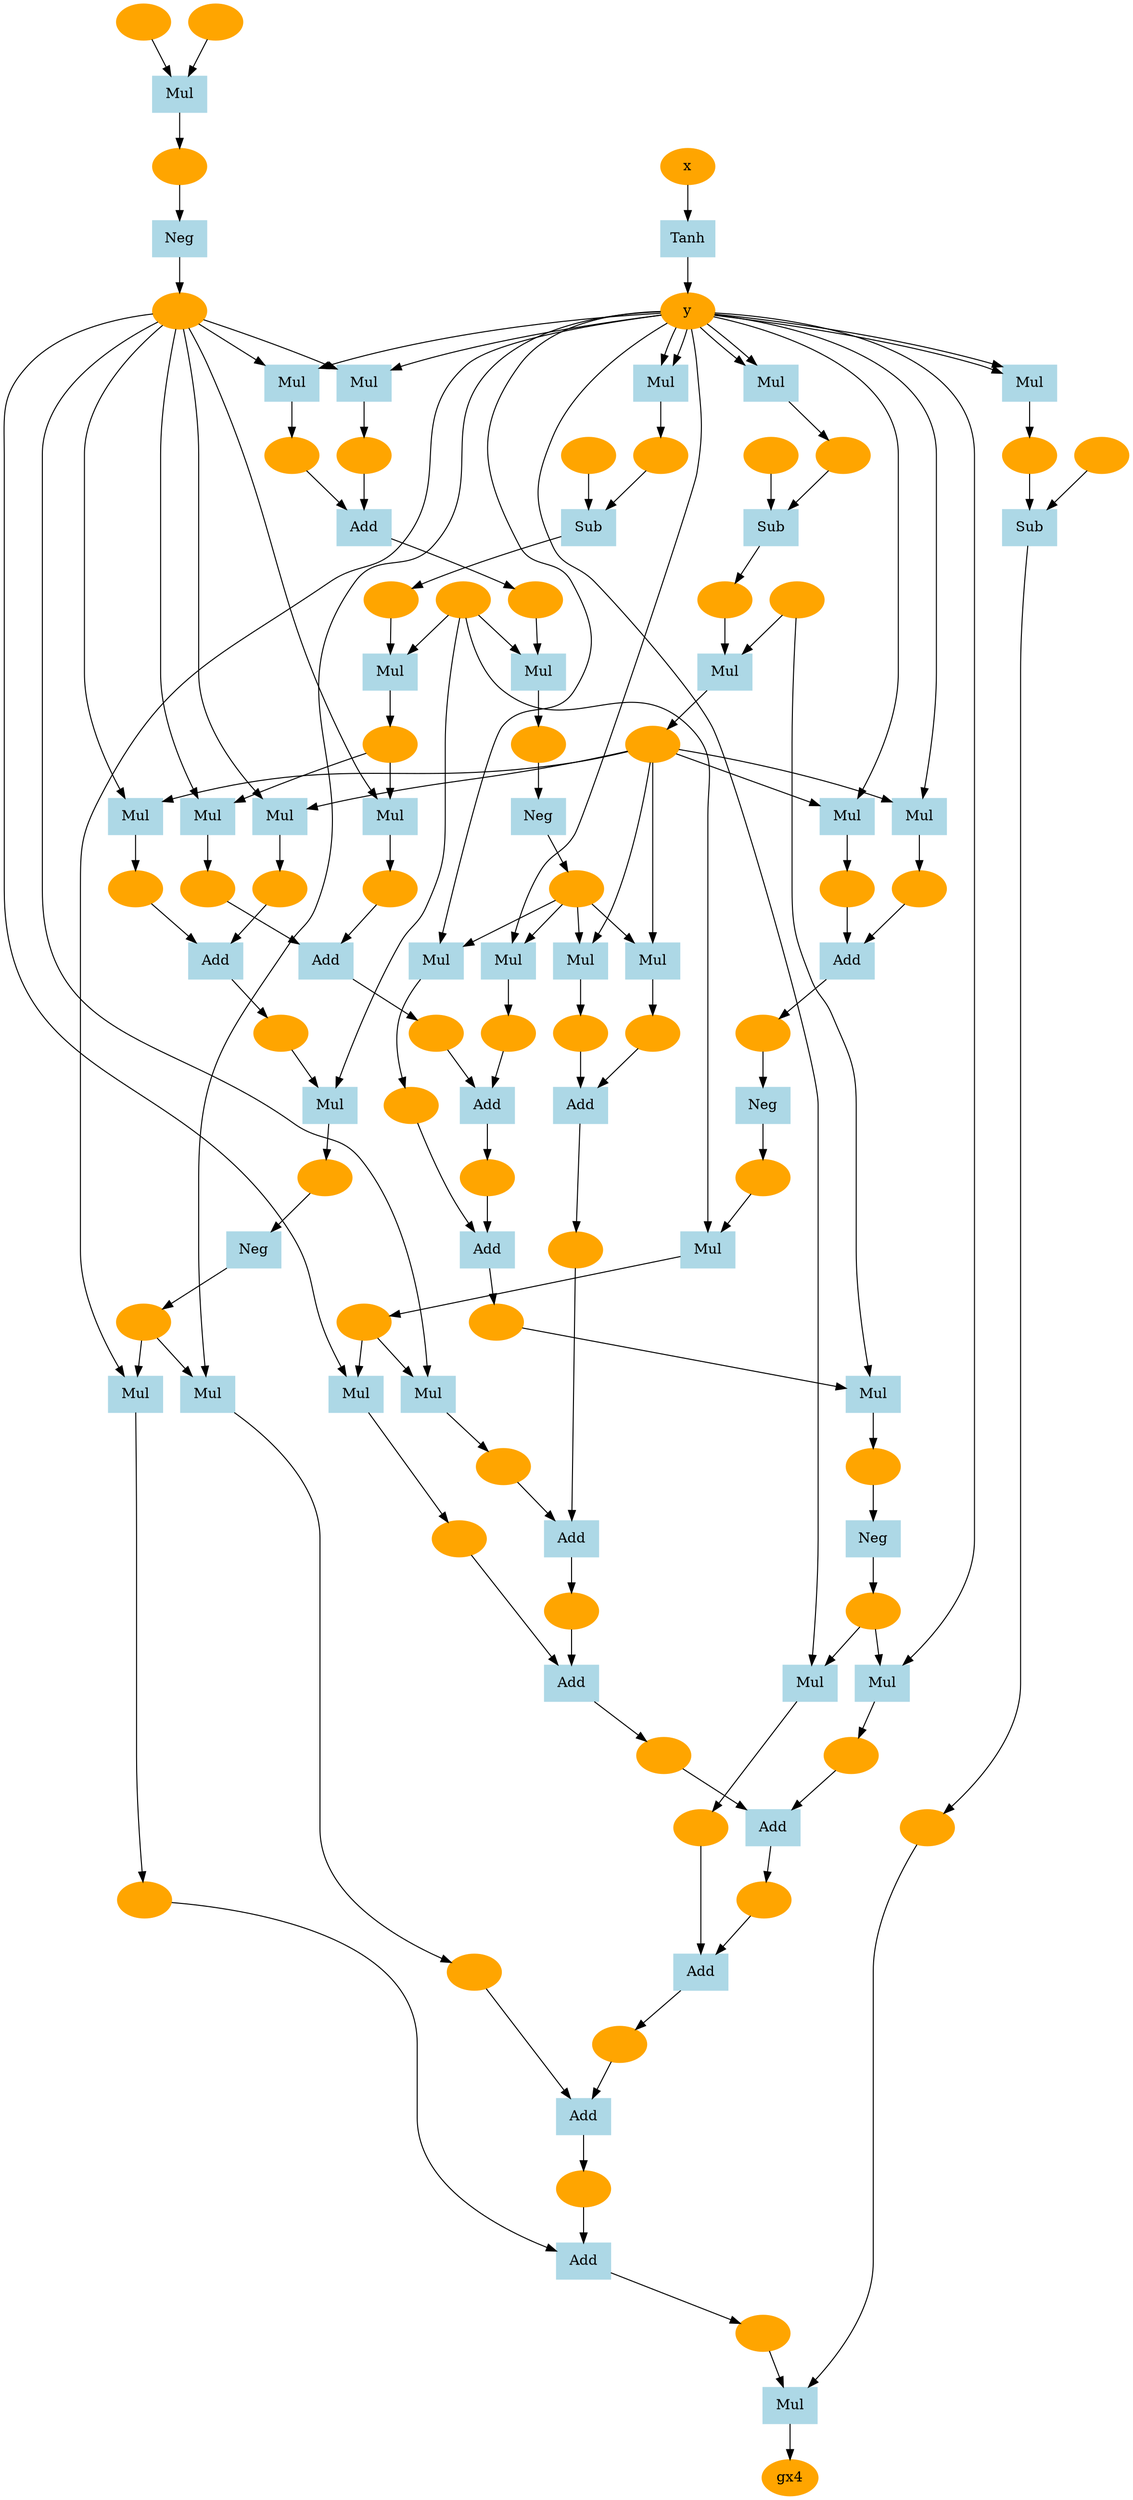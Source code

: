 digraph g {
140527717438656 [label="gx4", color=orange, style=filled]
140527717438560 [label="Mul", color=lightblue, style=filled, shape=box]
140527717432960 -> 140527717438560
140527717438464 -> 140527717438560
140527717438560 -> 140527717438656
140527717432960 [label="", color=orange, style=filled]
140527717438464 [label="", color=orange, style=filled]
140527717438272 [label="Sub", color=lightblue, style=filled, shape=box]
140527717438368 -> 140527717438272
140527717438176 -> 140527717438272
140527717438272 -> 140527717438464
140527717438368 [label="", color=orange, style=filled]
140527717438176 [label="", color=orange, style=filled]
140527717437696 [label="Mul", color=lightblue, style=filled, shape=box]
140527670995168 -> 140527717437696
140527670995168 -> 140527717437696
140527717437696 -> 140527717438176
140527670995168 [label="y", color=orange, style=filled]
140527670995168 [label="y", color=orange, style=filled]
140527670993680 [label="Tanh", color=lightblue, style=filled, shape=box]
140527664919984 -> 140527670993680
140527670993680 -> 140527670995168
140527664919984 [label="x", color=orange, style=filled]
140527717432864 [label="Add", color=lightblue, style=filled, shape=box]
140527717432768 -> 140527717432864
140527717432480 -> 140527717432864
140527717432864 -> 140527717432960
140527717432768 [label="", color=orange, style=filled]
140527717432480 [label="", color=orange, style=filled]
140527717432384 [label="Mul", color=lightblue, style=filled, shape=box]
140527670995168 -> 140527717432384
140527717429408 -> 140527717432384
140527717432384 -> 140527717432480
140527670995168 [label="y", color=orange, style=filled]
140527717429408 [label="", color=orange, style=filled]
140527717416768 [label="Neg", color=lightblue, style=filled, shape=box]
140527717416480 -> 140527717416768
140527717416768 -> 140527717429408
140527717416480 [label="", color=orange, style=filled]
140527717416384 [label="Mul", color=lightblue, style=filled, shape=box]
140527722114256 -> 140527717416384
140527717416000 -> 140527717416384
140527717416384 -> 140527717416480
140527722114256 [label="", color=orange, style=filled]
140527717416000 [label="", color=orange, style=filled]
140527717415904 [label="Add", color=lightblue, style=filled, shape=box]
140527717415136 -> 140527717415904
140527717415520 -> 140527717415904
140527717415904 -> 140527717416000
140527717415136 [label="", color=orange, style=filled]
140527717415520 [label="", color=orange, style=filled]
140527717415424 [label="Mul", color=lightblue, style=filled, shape=box]
140527717364112 -> 140527717415424
140527717413216 -> 140527717415424
140527717415424 -> 140527717415520
140527717364112 [label="", color=orange, style=filled]
140527717413216 [label="", color=orange, style=filled]
140527722114736 [label="Mul", color=lightblue, style=filled, shape=box]
140527717412928 -> 140527722114736
140527717405024 -> 140527722114736
140527722114736 -> 140527717413216
140527717412928 [label="", color=orange, style=filled]
140527717405024 [label="", color=orange, style=filled]
140527717408576 [label="Sub", color=lightblue, style=filled, shape=box]
140527717408672 -> 140527717408576
140527717408480 -> 140527717408576
140527717408576 -> 140527717412928
140527717408672 [label="", color=orange, style=filled]
140527717408480 [label="", color=orange, style=filled]
140527717408192 [label="Mul", color=lightblue, style=filled, shape=box]
140527670995168 -> 140527717408192
140527670995168 -> 140527717408192
140527717408192 -> 140527717408480
140527670995168 [label="y", color=orange, style=filled]
140527670995168 [label="y", color=orange, style=filled]
140527717364304 [label="Neg", color=lightblue, style=filled, shape=box]
140527717322608 -> 140527717364304
140527717364304 -> 140527717364112
140527717322608 [label="", color=orange, style=filled]
140527722174400 [label="Mul", color=lightblue, style=filled, shape=box]
140527722112672 -> 140527722174400
140527722173248 -> 140527722174400
140527722174400 -> 140527717322608
140527722112672 [label="", color=orange, style=filled]
140527722173248 [label="", color=orange, style=filled]
140527717415040 [label="Mul", color=lightblue, style=filled, shape=box]
140527717364112 -> 140527717415040
140527717413216 -> 140527717415040
140527717415040 -> 140527717415136
140527717364112 [label="", color=orange, style=filled]
140527717413216 [label="", color=orange, style=filled]
140527717432672 [label="Add", color=lightblue, style=filled, shape=box]
140527717432192 -> 140527717432672
140527717432288 -> 140527717432672
140527717432672 -> 140527717432768
140527717432192 [label="", color=orange, style=filled]
140527717432288 [label="", color=orange, style=filled]
140527717431808 [label="Mul", color=lightblue, style=filled, shape=box]
140527670995168 -> 140527717431808
140527717429408 -> 140527717431808
140527717431808 -> 140527717432288
140527670995168 [label="y", color=orange, style=filled]
140527717429408 [label="", color=orange, style=filled]
140527717432096 [label="Add", color=lightblue, style=filled, shape=box]
140527717432000 -> 140527717432096
140527717431712 -> 140527717432096
140527717432096 -> 140527717432192
140527717432000 [label="", color=orange, style=filled]
140527717431712 [label="", color=orange, style=filled]
140527717431616 [label="Mul", color=lightblue, style=filled, shape=box]
140527670995168 -> 140527717431616
140527717431328 -> 140527717431616
140527717431616 -> 140527717431712
140527670995168 [label="y", color=orange, style=filled]
140527717431328 [label="", color=orange, style=filled]
140527717430848 [label="Neg", color=lightblue, style=filled, shape=box]
140527717413408 -> 140527717430848
140527717430848 -> 140527717431328
140527717413408 [label="", color=orange, style=filled]
140527717413312 [label="Mul", color=lightblue, style=filled, shape=box]
140527717407616 -> 140527717413312
140527717405024 -> 140527717413312
140527717413312 -> 140527717413408
140527717407616 [label="", color=orange, style=filled]
140527717405024 [label="", color=orange, style=filled]
140527717407520 [label="Add", color=lightblue, style=filled, shape=box]
140527717407424 -> 140527717407520
140527717407136 -> 140527717407520
140527717407520 -> 140527717407616
140527717407424 [label="", color=orange, style=filled]
140527717407136 [label="", color=orange, style=filled]
140527717407040 [label="Mul", color=lightblue, style=filled, shape=box]
140527670995168 -> 140527717407040
140527717406752 -> 140527717407040
140527717407040 -> 140527717407136
140527670995168 [label="y", color=orange, style=filled]
140527717406752 [label="", color=orange, style=filled]
140527717406272 [label="Neg", color=lightblue, style=filled, shape=box]
140527717405408 -> 140527717406272
140527717406272 -> 140527717406752
140527717405408 [label="", color=orange, style=filled]
140527717405312 [label="Mul", color=lightblue, style=filled, shape=box]
140527717367664 -> 140527717405312
140527722114256 -> 140527717405312
140527717405312 -> 140527717405408
140527717367664 [label="", color=orange, style=filled]
140527722114256 [label="", color=orange, style=filled]
140527717366752 [label="Add", color=lightblue, style=filled, shape=box]
140527717364352 -> 140527717366752
140527717367424 -> 140527717366752
140527717366752 -> 140527717367664
140527717364352 [label="", color=orange, style=filled]
140527717367424 [label="", color=orange, style=filled]
140527717364832 [label="Mul", color=lightblue, style=filled, shape=box]
140527670995168 -> 140527717364832
140527717364112 -> 140527717364832
140527717364832 -> 140527717367424
140527670995168 [label="y", color=orange, style=filled]
140527717364112 [label="", color=orange, style=filled]
140527717364496 [label="Mul", color=lightblue, style=filled, shape=box]
140527670995168 -> 140527717364496
140527717364112 -> 140527717364496
140527717364496 -> 140527717364352
140527670995168 [label="y", color=orange, style=filled]
140527717364112 [label="", color=orange, style=filled]
140527717407328 [label="Add", color=lightblue, style=filled, shape=box]
140527717406464 -> 140527717407328
140527717406944 -> 140527717407328
140527717407328 -> 140527717407424
140527717406464 [label="", color=orange, style=filled]
140527717406944 [label="", color=orange, style=filled]
140527717406848 [label="Mul", color=lightblue, style=filled, shape=box]
140527670995168 -> 140527717406848
140527717406752 -> 140527717406848
140527717406848 -> 140527717406944
140527670995168 [label="y", color=orange, style=filled]
140527717406752 [label="", color=orange, style=filled]
140527717406368 [label="Add", color=lightblue, style=filled, shape=box]
140527717405600 -> 140527717406368
140527717405984 -> 140527717406368
140527717406368 -> 140527717406464
140527717405600 [label="", color=orange, style=filled]
140527717405984 [label="", color=orange, style=filled]
140527717405888 [label="Mul", color=lightblue, style=filled, shape=box]
140527717364112 -> 140527717405888
140527717405216 -> 140527717405888
140527717405888 -> 140527717405984
140527717364112 [label="", color=orange, style=filled]
140527717405216 [label="", color=orange, style=filled]
140527722173344 [label="Mul", color=lightblue, style=filled, shape=box]
140527717404928 -> 140527722173344
140527722114256 -> 140527722173344
140527722173344 -> 140527717405216
140527717404928 [label="", color=orange, style=filled]
140527722114256 [label="", color=orange, style=filled]
140527717404736 [label="Sub", color=lightblue, style=filled, shape=box]
140527717404832 -> 140527717404736
140527717367760 -> 140527717404736
140527717404736 -> 140527717404928
140527717404832 [label="", color=orange, style=filled]
140527717367760 [label="", color=orange, style=filled]
140527717367520 [label="Mul", color=lightblue, style=filled, shape=box]
140527670995168 -> 140527717367520
140527670995168 -> 140527717367520
140527717367520 -> 140527717367760
140527670995168 [label="y", color=orange, style=filled]
140527670995168 [label="y", color=orange, style=filled]
140527717405504 [label="Mul", color=lightblue, style=filled, shape=box]
140527717364112 -> 140527717405504
140527717405216 -> 140527717405504
140527717405504 -> 140527717405600
140527717364112 [label="", color=orange, style=filled]
140527717405216 [label="", color=orange, style=filled]
140527717431904 [label="Add", color=lightblue, style=filled, shape=box]
140527717431040 -> 140527717431904
140527717431520 -> 140527717431904
140527717431904 -> 140527717432000
140527717431040 [label="", color=orange, style=filled]
140527717431520 [label="", color=orange, style=filled]
140527717431424 [label="Mul", color=lightblue, style=filled, shape=box]
140527670995168 -> 140527717431424
140527717431328 -> 140527717431424
140527717431424 -> 140527717431520
140527670995168 [label="y", color=orange, style=filled]
140527717431328 [label="", color=orange, style=filled]
140527717430944 [label="Add", color=lightblue, style=filled, shape=box]
140527717430272 -> 140527717430944
140527717430560 -> 140527717430944
140527717430944 -> 140527717431040
140527717430272 [label="", color=orange, style=filled]
140527717430560 [label="", color=orange, style=filled]
140527717430080 [label="Mul", color=lightblue, style=filled, shape=box]
140527717364112 -> 140527717430080
140527717416096 -> 140527717430080
140527717430080 -> 140527717430560
140527717364112 [label="", color=orange, style=filled]
140527717416096 [label="", color=orange, style=filled]
140527717415616 [label="Mul", color=lightblue, style=filled, shape=box]
140527722114256 -> 140527717415616
140527717414752 -> 140527717415616
140527717415616 -> 140527717416096
140527722114256 [label="", color=orange, style=filled]
140527717414752 [label="", color=orange, style=filled]
140527717414272 [label="Neg", color=lightblue, style=filled, shape=box]
140527717414656 -> 140527717414272
140527717414272 -> 140527717414752
140527717414656 [label="", color=orange, style=filled]
140527717414560 [label="Add", color=lightblue, style=filled, shape=box]
140527717413792 -> 140527717414560
140527717414176 -> 140527717414560
140527717414560 -> 140527717414656
140527717413792 [label="", color=orange, style=filled]
140527717414176 [label="", color=orange, style=filled]
140527717414080 [label="Mul", color=lightblue, style=filled, shape=box]
140527670995168 -> 140527717414080
140527717413216 -> 140527717414080
140527717414080 -> 140527717414176
140527670995168 [label="y", color=orange, style=filled]
140527717413216 [label="", color=orange, style=filled]
140527717413696 [label="Mul", color=lightblue, style=filled, shape=box]
140527670995168 -> 140527717413696
140527717413216 -> 140527717413696
140527717413696 -> 140527717413792
140527670995168 [label="y", color=orange, style=filled]
140527717413216 [label="", color=orange, style=filled]
140527717430176 [label="Add", color=lightblue, style=filled, shape=box]
140527717414464 -> 140527717430176
140527717429792 -> 140527717430176
140527717430176 -> 140527717430272
140527717414464 [label="", color=orange, style=filled]
140527717429792 [label="", color=orange, style=filled]
140527717429504 [label="Mul", color=lightblue, style=filled, shape=box]
140527717364112 -> 140527717429504
140527717416096 -> 140527717429504
140527717429504 -> 140527717429792
140527717364112 [label="", color=orange, style=filled]
140527717416096 [label="", color=orange, style=filled]
140527717414368 [label="Add", color=lightblue, style=filled, shape=box]
140527717413600 -> 140527717414368
140527717413984 -> 140527717414368
140527717414368 -> 140527717414464
140527717413600 [label="", color=orange, style=filled]
140527717413984 [label="", color=orange, style=filled]
140527717413888 [label="Mul", color=lightblue, style=filled, shape=box]
140527717406752 -> 140527717413888
140527717413216 -> 140527717413888
140527717413888 -> 140527717413984
140527717406752 [label="", color=orange, style=filled]
140527717413216 [label="", color=orange, style=filled]
140527717413504 [label="Mul", color=lightblue, style=filled, shape=box]
140527717406752 -> 140527717413504
140527717413216 -> 140527717413504
140527717413504 -> 140527717413600
140527717406752 [label="", color=orange, style=filled]
140527717413216 [label="", color=orange, style=filled]
}